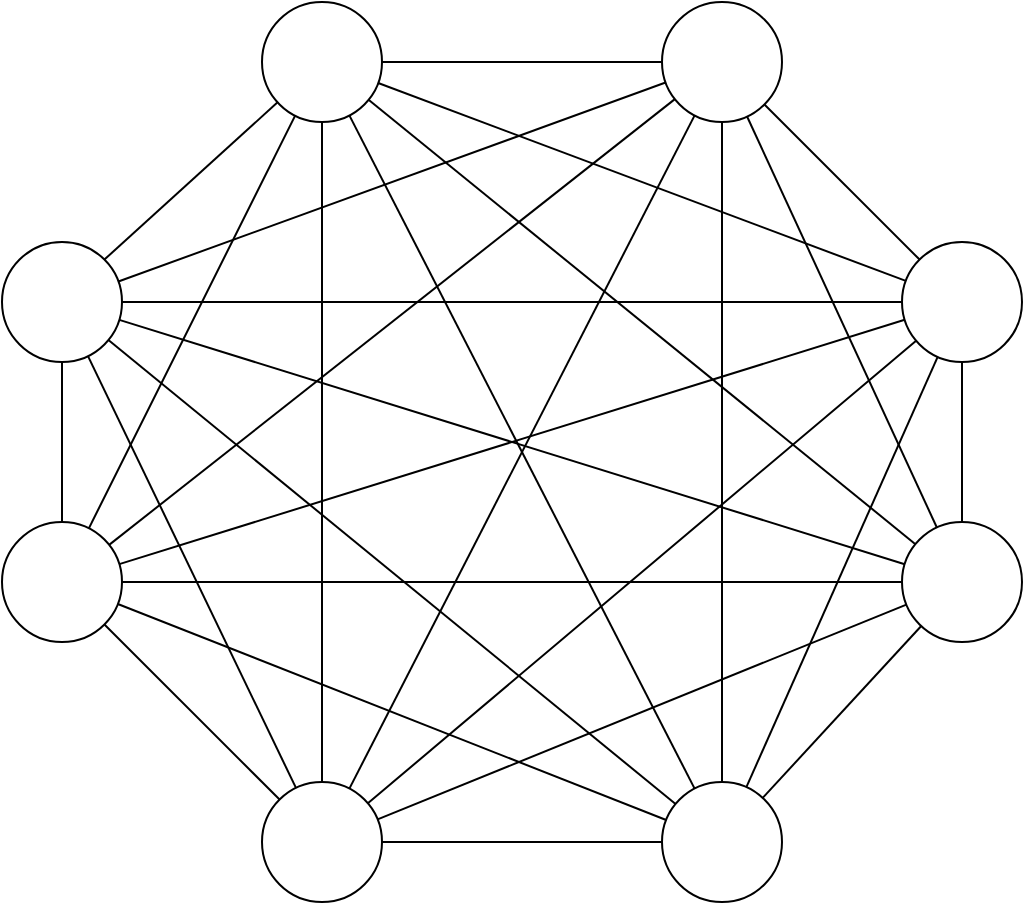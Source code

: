 <mxfile version="14.4.3" type="device"><diagram id="n4AUAaNAXqb7n7itloR9" name="Page-1"><mxGraphModel dx="1102" dy="1000" grid="1" gridSize="10" guides="1" tooltips="1" connect="1" arrows="1" fold="1" page="1" pageScale="1" pageWidth="850" pageHeight="1100" math="0" shadow="0"><root><mxCell id="0"/><mxCell id="1" parent="0"/><mxCell id="3h5sfX1Zuc73X95UIvKB-1" value="" style="ellipse;whiteSpace=wrap;html=1;aspect=fixed;" vertex="1" parent="1"><mxGeometry x="210" y="230" width="60" height="60" as="geometry"/></mxCell><mxCell id="3h5sfX1Zuc73X95UIvKB-2" value="" style="ellipse;whiteSpace=wrap;html=1;aspect=fixed;" vertex="1" parent="1"><mxGeometry x="410" y="230" width="60" height="60" as="geometry"/></mxCell><mxCell id="3h5sfX1Zuc73X95UIvKB-9" style="rounded=0;orthogonalLoop=1;jettySize=auto;html=1;exitX=1;exitY=0;exitDx=0;exitDy=0;endArrow=none;endFill=0;" edge="1" parent="1" source="3h5sfX1Zuc73X95UIvKB-3" target="3h5sfX1Zuc73X95UIvKB-1"><mxGeometry relative="1" as="geometry"/></mxCell><mxCell id="3h5sfX1Zuc73X95UIvKB-3" value="" style="ellipse;whiteSpace=wrap;html=1;aspect=fixed;" vertex="1" parent="1"><mxGeometry x="80" y="350" width="60" height="60" as="geometry"/></mxCell><mxCell id="3h5sfX1Zuc73X95UIvKB-4" value="" style="ellipse;whiteSpace=wrap;html=1;aspect=fixed;" vertex="1" parent="1"><mxGeometry x="530" y="350" width="60" height="60" as="geometry"/></mxCell><mxCell id="3h5sfX1Zuc73X95UIvKB-5" value="" style="ellipse;whiteSpace=wrap;html=1;aspect=fixed;" vertex="1" parent="1"><mxGeometry x="530" y="490" width="60" height="60" as="geometry"/></mxCell><mxCell id="3h5sfX1Zuc73X95UIvKB-6" value="" style="ellipse;whiteSpace=wrap;html=1;aspect=fixed;" vertex="1" parent="1"><mxGeometry x="80" y="490" width="60" height="60" as="geometry"/></mxCell><mxCell id="3h5sfX1Zuc73X95UIvKB-7" value="" style="ellipse;whiteSpace=wrap;html=1;aspect=fixed;" vertex="1" parent="1"><mxGeometry x="210" y="620" width="60" height="60" as="geometry"/></mxCell><mxCell id="3h5sfX1Zuc73X95UIvKB-8" value="" style="ellipse;whiteSpace=wrap;html=1;aspect=fixed;" vertex="1" parent="1"><mxGeometry x="410" y="620" width="60" height="60" as="geometry"/></mxCell><mxCell id="3h5sfX1Zuc73X95UIvKB-10" style="rounded=0;orthogonalLoop=1;jettySize=auto;html=1;endArrow=none;endFill=0;" edge="1" parent="1" source="3h5sfX1Zuc73X95UIvKB-3" target="3h5sfX1Zuc73X95UIvKB-2"><mxGeometry relative="1" as="geometry"><mxPoint x="141.213" y="368.787" as="sourcePoint"/><mxPoint x="227.783" y="290.16" as="targetPoint"/></mxGeometry></mxCell><mxCell id="3h5sfX1Zuc73X95UIvKB-11" style="rounded=0;orthogonalLoop=1;jettySize=auto;html=1;endArrow=none;endFill=0;" edge="1" parent="1" source="3h5sfX1Zuc73X95UIvKB-3" target="3h5sfX1Zuc73X95UIvKB-4"><mxGeometry relative="1" as="geometry"><mxPoint x="240" y="410" as="sourcePoint"/><mxPoint x="421.806" y="280.252" as="targetPoint"/></mxGeometry></mxCell><mxCell id="3h5sfX1Zuc73X95UIvKB-13" style="rounded=0;orthogonalLoop=1;jettySize=auto;html=1;endArrow=none;endFill=0;" edge="1" parent="1" source="3h5sfX1Zuc73X95UIvKB-3" target="3h5sfX1Zuc73X95UIvKB-5"><mxGeometry relative="1" as="geometry"><mxPoint x="150" y="390" as="sourcePoint"/><mxPoint x="540" y="390" as="targetPoint"/></mxGeometry></mxCell><mxCell id="3h5sfX1Zuc73X95UIvKB-14" style="rounded=0;orthogonalLoop=1;jettySize=auto;html=1;endArrow=none;endFill=0;" edge="1" parent="1" source="3h5sfX1Zuc73X95UIvKB-3" target="3h5sfX1Zuc73X95UIvKB-8"><mxGeometry relative="1" as="geometry"><mxPoint x="148.645" y="398.913" as="sourcePoint"/><mxPoint x="541.354" y="521.088" as="targetPoint"/></mxGeometry></mxCell><mxCell id="3h5sfX1Zuc73X95UIvKB-15" style="rounded=0;orthogonalLoop=1;jettySize=auto;html=1;endArrow=none;endFill=0;" edge="1" parent="1" source="3h5sfX1Zuc73X95UIvKB-3" target="3h5sfX1Zuc73X95UIvKB-7"><mxGeometry relative="1" as="geometry"><mxPoint x="143.195" y="409.026" as="sourcePoint"/><mxPoint x="426.781" y="641.003" as="targetPoint"/></mxGeometry></mxCell><mxCell id="3h5sfX1Zuc73X95UIvKB-16" style="rounded=0;orthogonalLoop=1;jettySize=auto;html=1;endArrow=none;endFill=0;" edge="1" parent="1" source="3h5sfX1Zuc73X95UIvKB-3" target="3h5sfX1Zuc73X95UIvKB-6"><mxGeometry relative="1" as="geometry"><mxPoint x="132.967" y="417.053" as="sourcePoint"/><mxPoint x="236.986" y="632.97" as="targetPoint"/></mxGeometry></mxCell><mxCell id="3h5sfX1Zuc73X95UIvKB-17" style="rounded=0;orthogonalLoop=1;jettySize=auto;html=1;endArrow=none;endFill=0;" edge="1" parent="1" source="3h5sfX1Zuc73X95UIvKB-6" target="3h5sfX1Zuc73X95UIvKB-2"><mxGeometry relative="1" as="geometry"><mxPoint x="120" y="420" as="sourcePoint"/><mxPoint x="120" y="500" as="targetPoint"/></mxGeometry></mxCell><mxCell id="3h5sfX1Zuc73X95UIvKB-18" style="rounded=0;orthogonalLoop=1;jettySize=auto;html=1;endArrow=none;endFill=0;" edge="1" parent="1" source="3h5sfX1Zuc73X95UIvKB-6" target="3h5sfX1Zuc73X95UIvKB-1"><mxGeometry relative="1" as="geometry"><mxPoint x="143.568" y="511.438" as="sourcePoint"/><mxPoint x="426.435" y="288.566" as="targetPoint"/></mxGeometry></mxCell><mxCell id="3h5sfX1Zuc73X95UIvKB-19" style="rounded=0;orthogonalLoop=1;jettySize=auto;html=1;endArrow=none;endFill=0;" edge="1" parent="1" source="3h5sfX1Zuc73X95UIvKB-6" target="3h5sfX1Zuc73X95UIvKB-4"><mxGeometry relative="1" as="geometry"><mxPoint x="133.37" y="503.144" as="sourcePoint"/><mxPoint x="236.584" y="296.833" as="targetPoint"/></mxGeometry></mxCell><mxCell id="3h5sfX1Zuc73X95UIvKB-20" style="rounded=0;orthogonalLoop=1;jettySize=auto;html=1;endArrow=none;endFill=0;" edge="1" parent="1" source="3h5sfX1Zuc73X95UIvKB-6" target="3h5sfX1Zuc73X95UIvKB-5"><mxGeometry relative="1" as="geometry"><mxPoint x="148.645" y="521.087" as="sourcePoint"/><mxPoint x="541.354" y="398.912" as="targetPoint"/></mxGeometry></mxCell><mxCell id="3h5sfX1Zuc73X95UIvKB-21" style="rounded=0;orthogonalLoop=1;jettySize=auto;html=1;endArrow=none;endFill=0;" edge="1" parent="1" source="3h5sfX1Zuc73X95UIvKB-6" target="3h5sfX1Zuc73X95UIvKB-8"><mxGeometry relative="1" as="geometry"><mxPoint x="150" y="530" as="sourcePoint"/><mxPoint x="540" y="530" as="targetPoint"/></mxGeometry></mxCell><mxCell id="3h5sfX1Zuc73X95UIvKB-22" style="rounded=0;orthogonalLoop=1;jettySize=auto;html=1;endArrow=none;endFill=0;" edge="1" parent="1" source="3h5sfX1Zuc73X95UIvKB-6" target="3h5sfX1Zuc73X95UIvKB-7"><mxGeometry relative="1" as="geometry"><mxPoint x="148.673" y="538.823" as="sourcePoint"/><mxPoint x="471.213" y="638.787" as="targetPoint"/></mxGeometry></mxCell><mxCell id="3h5sfX1Zuc73X95UIvKB-23" style="rounded=0;orthogonalLoop=1;jettySize=auto;html=1;endArrow=none;endFill=0;" edge="1" parent="1" source="3h5sfX1Zuc73X95UIvKB-7" target="3h5sfX1Zuc73X95UIvKB-8"><mxGeometry relative="1" as="geometry"><mxPoint x="147.911" y="540.998" as="sourcePoint"/><mxPoint x="422.088" y="649.004" as="targetPoint"/></mxGeometry></mxCell><mxCell id="3h5sfX1Zuc73X95UIvKB-24" style="rounded=0;orthogonalLoop=1;jettySize=auto;html=1;endArrow=none;endFill=0;" edge="1" parent="1" source="3h5sfX1Zuc73X95UIvKB-1" target="3h5sfX1Zuc73X95UIvKB-8"><mxGeometry relative="1" as="geometry"><mxPoint x="280" y="660" as="sourcePoint"/><mxPoint x="420" y="660" as="targetPoint"/></mxGeometry></mxCell><mxCell id="3h5sfX1Zuc73X95UIvKB-25" style="rounded=0;orthogonalLoop=1;jettySize=auto;html=1;endArrow=none;endFill=0;" edge="1" parent="1" source="3h5sfX1Zuc73X95UIvKB-2" target="3h5sfX1Zuc73X95UIvKB-8"><mxGeometry relative="1" as="geometry"><mxPoint x="263.681" y="296.699" as="sourcePoint"/><mxPoint x="436.311" y="633.305" as="targetPoint"/></mxGeometry></mxCell><mxCell id="3h5sfX1Zuc73X95UIvKB-26" style="rounded=0;orthogonalLoop=1;jettySize=auto;html=1;endArrow=none;endFill=0;" edge="1" parent="1" source="3h5sfX1Zuc73X95UIvKB-5" target="3h5sfX1Zuc73X95UIvKB-8"><mxGeometry relative="1" as="geometry"><mxPoint x="450" y="300" as="sourcePoint"/><mxPoint x="450" y="630" as="targetPoint"/></mxGeometry></mxCell><mxCell id="3h5sfX1Zuc73X95UIvKB-27" style="rounded=0;orthogonalLoop=1;jettySize=auto;html=1;endArrow=none;endFill=0;" edge="1" parent="1" source="3h5sfX1Zuc73X95UIvKB-4" target="3h5sfX1Zuc73X95UIvKB-8"><mxGeometry relative="1" as="geometry"><mxPoint x="549.626" y="552.02" as="sourcePoint"/><mxPoint x="470.348" y="637.956" as="targetPoint"/></mxGeometry></mxCell><mxCell id="3h5sfX1Zuc73X95UIvKB-28" style="rounded=0;orthogonalLoop=1;jettySize=auto;html=1;endArrow=none;endFill=0;" edge="1" parent="1" source="3h5sfX1Zuc73X95UIvKB-4" target="3h5sfX1Zuc73X95UIvKB-2"><mxGeometry relative="1" as="geometry"><mxPoint x="557.868" y="417.438" as="sourcePoint"/><mxPoint x="462.184" y="632.586" as="targetPoint"/></mxGeometry></mxCell><mxCell id="3h5sfX1Zuc73X95UIvKB-29" style="rounded=0;orthogonalLoop=1;jettySize=auto;html=1;endArrow=none;endFill=0;" edge="1" parent="1" source="3h5sfX1Zuc73X95UIvKB-4" target="3h5sfX1Zuc73X95UIvKB-7"><mxGeometry relative="1" as="geometry"><mxPoint x="548.787" y="368.787" as="sourcePoint"/><mxPoint x="471.213" y="291.213" as="targetPoint"/></mxGeometry></mxCell><mxCell id="3h5sfX1Zuc73X95UIvKB-30" style="rounded=0;orthogonalLoop=1;jettySize=auto;html=1;endArrow=none;endFill=0;" edge="1" parent="1" source="3h5sfX1Zuc73X95UIvKB-2" target="3h5sfX1Zuc73X95UIvKB-7"><mxGeometry relative="1" as="geometry"><mxPoint x="547.049" y="409.319" as="sourcePoint"/><mxPoint x="272.929" y="640.654" as="targetPoint"/></mxGeometry></mxCell><mxCell id="3h5sfX1Zuc73X95UIvKB-31" style="rounded=0;orthogonalLoop=1;jettySize=auto;html=1;endArrow=none;endFill=0;" edge="1" parent="1" source="3h5sfX1Zuc73X95UIvKB-1" target="3h5sfX1Zuc73X95UIvKB-2"><mxGeometry relative="1" as="geometry"><mxPoint x="436.319" y="296.699" as="sourcePoint"/><mxPoint x="263.689" y="633.305" as="targetPoint"/></mxGeometry></mxCell><mxCell id="3h5sfX1Zuc73X95UIvKB-32" style="rounded=0;orthogonalLoop=1;jettySize=auto;html=1;endArrow=none;endFill=0;" edge="1" parent="1" source="3h5sfX1Zuc73X95UIvKB-1" target="3h5sfX1Zuc73X95UIvKB-7"><mxGeometry relative="1" as="geometry"><mxPoint x="446.319" y="306.699" as="sourcePoint"/><mxPoint x="273.689" y="643.305" as="targetPoint"/></mxGeometry></mxCell><mxCell id="3h5sfX1Zuc73X95UIvKB-33" style="rounded=0;orthogonalLoop=1;jettySize=auto;html=1;endArrow=none;endFill=0;" edge="1" parent="1" source="3h5sfX1Zuc73X95UIvKB-4" target="3h5sfX1Zuc73X95UIvKB-5"><mxGeometry relative="1" as="geometry"><mxPoint x="250" y="300" as="sourcePoint"/><mxPoint x="250" y="630" as="targetPoint"/></mxGeometry></mxCell><mxCell id="3h5sfX1Zuc73X95UIvKB-34" style="rounded=0;orthogonalLoop=1;jettySize=auto;html=1;endArrow=none;endFill=0;" edge="1" parent="1" source="3h5sfX1Zuc73X95UIvKB-2" target="3h5sfX1Zuc73X95UIvKB-5"><mxGeometry relative="1" as="geometry"><mxPoint x="570" y="420" as="sourcePoint"/><mxPoint x="570" y="500" as="targetPoint"/></mxGeometry></mxCell><mxCell id="3h5sfX1Zuc73X95UIvKB-35" style="rounded=0;orthogonalLoop=1;jettySize=auto;html=1;endArrow=none;endFill=0;" edge="1" parent="1" source="3h5sfX1Zuc73X95UIvKB-1" target="3h5sfX1Zuc73X95UIvKB-4"><mxGeometry relative="1" as="geometry"><mxPoint x="462.564" y="297.242" as="sourcePoint"/><mxPoint x="557.428" y="502.761" as="targetPoint"/></mxGeometry></mxCell><mxCell id="3h5sfX1Zuc73X95UIvKB-36" style="rounded=0;orthogonalLoop=1;jettySize=auto;html=1;endArrow=none;endFill=0;" edge="1" parent="1" source="3h5sfX1Zuc73X95UIvKB-1" target="3h5sfX1Zuc73X95UIvKB-5"><mxGeometry relative="1" as="geometry"><mxPoint x="278.094" y="280.523" as="sourcePoint"/><mxPoint x="541.91" y="379.466" as="targetPoint"/></mxGeometry></mxCell><mxCell id="3h5sfX1Zuc73X95UIvKB-37" style="rounded=0;orthogonalLoop=1;jettySize=auto;html=1;endArrow=none;endFill=0;" edge="1" parent="1" source="3h5sfX1Zuc73X95UIvKB-7" target="3h5sfX1Zuc73X95UIvKB-5"><mxGeometry relative="1" as="geometry"><mxPoint x="273.264" y="288.941" as="sourcePoint"/><mxPoint x="546.717" y="511.082" as="targetPoint"/></mxGeometry></mxCell></root></mxGraphModel></diagram></mxfile>